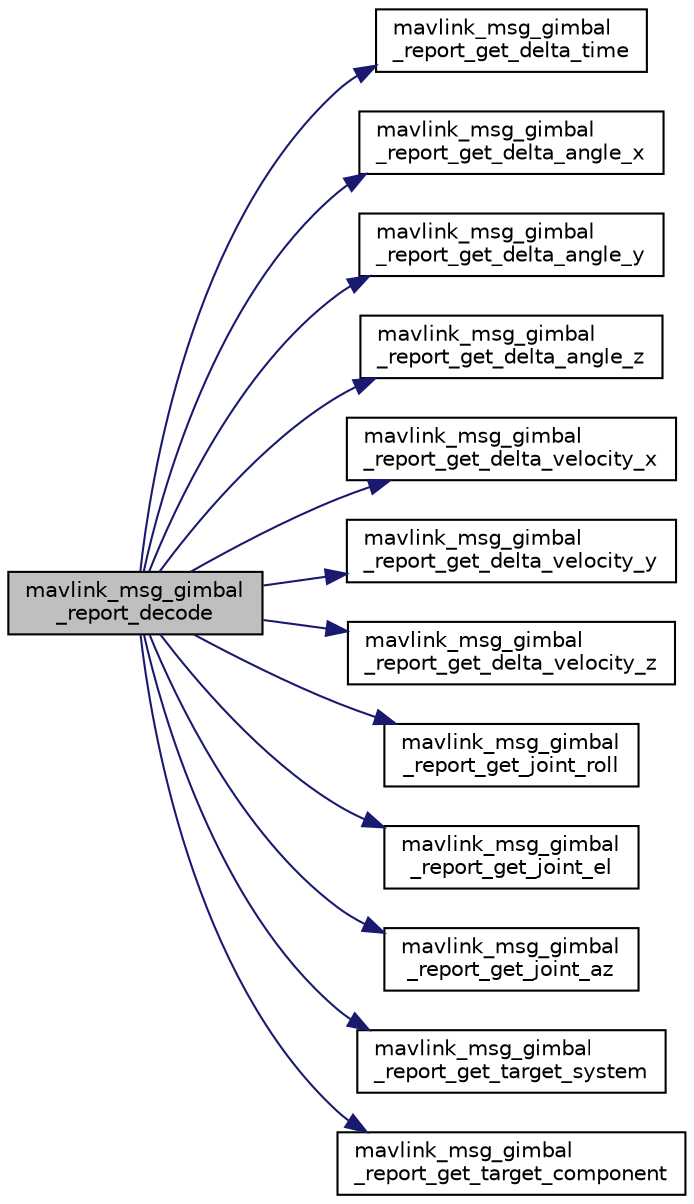 digraph "mavlink_msg_gimbal_report_decode"
{
 // INTERACTIVE_SVG=YES
  edge [fontname="Helvetica",fontsize="10",labelfontname="Helvetica",labelfontsize="10"];
  node [fontname="Helvetica",fontsize="10",shape=record];
  rankdir="LR";
  Node1 [label="mavlink_msg_gimbal\l_report_decode",height=0.2,width=0.4,color="black", fillcolor="grey75", style="filled" fontcolor="black"];
  Node1 -> Node2 [color="midnightblue",fontsize="10",style="solid",fontname="Helvetica"];
  Node2 [label="mavlink_msg_gimbal\l_report_get_delta_time",height=0.2,width=0.4,color="black", fillcolor="white", style="filled",URL="$mavlink__msg__gimbal__report_8h.html#ad500a7543ece3ed56dcb7f5b26c235bd",tooltip="Get field delta_time from gimbal_report message. "];
  Node1 -> Node3 [color="midnightblue",fontsize="10",style="solid",fontname="Helvetica"];
  Node3 [label="mavlink_msg_gimbal\l_report_get_delta_angle_x",height=0.2,width=0.4,color="black", fillcolor="white", style="filled",URL="$mavlink__msg__gimbal__report_8h.html#a3f322d42da573e82e2ea6792ad4ca899",tooltip="Get field delta_angle_x from gimbal_report message. "];
  Node1 -> Node4 [color="midnightblue",fontsize="10",style="solid",fontname="Helvetica"];
  Node4 [label="mavlink_msg_gimbal\l_report_get_delta_angle_y",height=0.2,width=0.4,color="black", fillcolor="white", style="filled",URL="$mavlink__msg__gimbal__report_8h.html#a32bb10d300723d793b5ad2d30ab827c4",tooltip="Get field delta_angle_y from gimbal_report message. "];
  Node1 -> Node5 [color="midnightblue",fontsize="10",style="solid",fontname="Helvetica"];
  Node5 [label="mavlink_msg_gimbal\l_report_get_delta_angle_z",height=0.2,width=0.4,color="black", fillcolor="white", style="filled",URL="$mavlink__msg__gimbal__report_8h.html#a60966c565c2c9feddda05feb9d9d475c",tooltip="Get field delta_angle_z from gimbal_report message. "];
  Node1 -> Node6 [color="midnightblue",fontsize="10",style="solid",fontname="Helvetica"];
  Node6 [label="mavlink_msg_gimbal\l_report_get_delta_velocity_x",height=0.2,width=0.4,color="black", fillcolor="white", style="filled",URL="$mavlink__msg__gimbal__report_8h.html#a1f8896c3c989906298bc133894c55004",tooltip="Get field delta_velocity_x from gimbal_report message. "];
  Node1 -> Node7 [color="midnightblue",fontsize="10",style="solid",fontname="Helvetica"];
  Node7 [label="mavlink_msg_gimbal\l_report_get_delta_velocity_y",height=0.2,width=0.4,color="black", fillcolor="white", style="filled",URL="$mavlink__msg__gimbal__report_8h.html#a913dbfa465bbcd9378ec057593cdbf09",tooltip="Get field delta_velocity_y from gimbal_report message. "];
  Node1 -> Node8 [color="midnightblue",fontsize="10",style="solid",fontname="Helvetica"];
  Node8 [label="mavlink_msg_gimbal\l_report_get_delta_velocity_z",height=0.2,width=0.4,color="black", fillcolor="white", style="filled",URL="$mavlink__msg__gimbal__report_8h.html#a7b66bbbc9600543484343129db4c73b2",tooltip="Get field delta_velocity_z from gimbal_report message. "];
  Node1 -> Node9 [color="midnightblue",fontsize="10",style="solid",fontname="Helvetica"];
  Node9 [label="mavlink_msg_gimbal\l_report_get_joint_roll",height=0.2,width=0.4,color="black", fillcolor="white", style="filled",URL="$mavlink__msg__gimbal__report_8h.html#ab1ab31fb6129982312f99c655d42d925",tooltip="Get field joint_roll from gimbal_report message. "];
  Node1 -> Node10 [color="midnightblue",fontsize="10",style="solid",fontname="Helvetica"];
  Node10 [label="mavlink_msg_gimbal\l_report_get_joint_el",height=0.2,width=0.4,color="black", fillcolor="white", style="filled",URL="$mavlink__msg__gimbal__report_8h.html#a8cbb13500b6ac2bbf0c2106c967f58b1",tooltip="Get field joint_el from gimbal_report message. "];
  Node1 -> Node11 [color="midnightblue",fontsize="10",style="solid",fontname="Helvetica"];
  Node11 [label="mavlink_msg_gimbal\l_report_get_joint_az",height=0.2,width=0.4,color="black", fillcolor="white", style="filled",URL="$mavlink__msg__gimbal__report_8h.html#ad57e2704d734de59652162fb61d89eec",tooltip="Get field joint_az from gimbal_report message. "];
  Node1 -> Node12 [color="midnightblue",fontsize="10",style="solid",fontname="Helvetica"];
  Node12 [label="mavlink_msg_gimbal\l_report_get_target_system",height=0.2,width=0.4,color="black", fillcolor="white", style="filled",URL="$mavlink__msg__gimbal__report_8h.html#a880bd0ac4bd617357a2c9984c799d60d",tooltip="Send a gimbal_report message. "];
  Node1 -> Node13 [color="midnightblue",fontsize="10",style="solid",fontname="Helvetica"];
  Node13 [label="mavlink_msg_gimbal\l_report_get_target_component",height=0.2,width=0.4,color="black", fillcolor="white", style="filled",URL="$mavlink__msg__gimbal__report_8h.html#a9117e7dd4589ca41fd7141b1a6c37a71",tooltip="Get field target_component from gimbal_report message. "];
}
